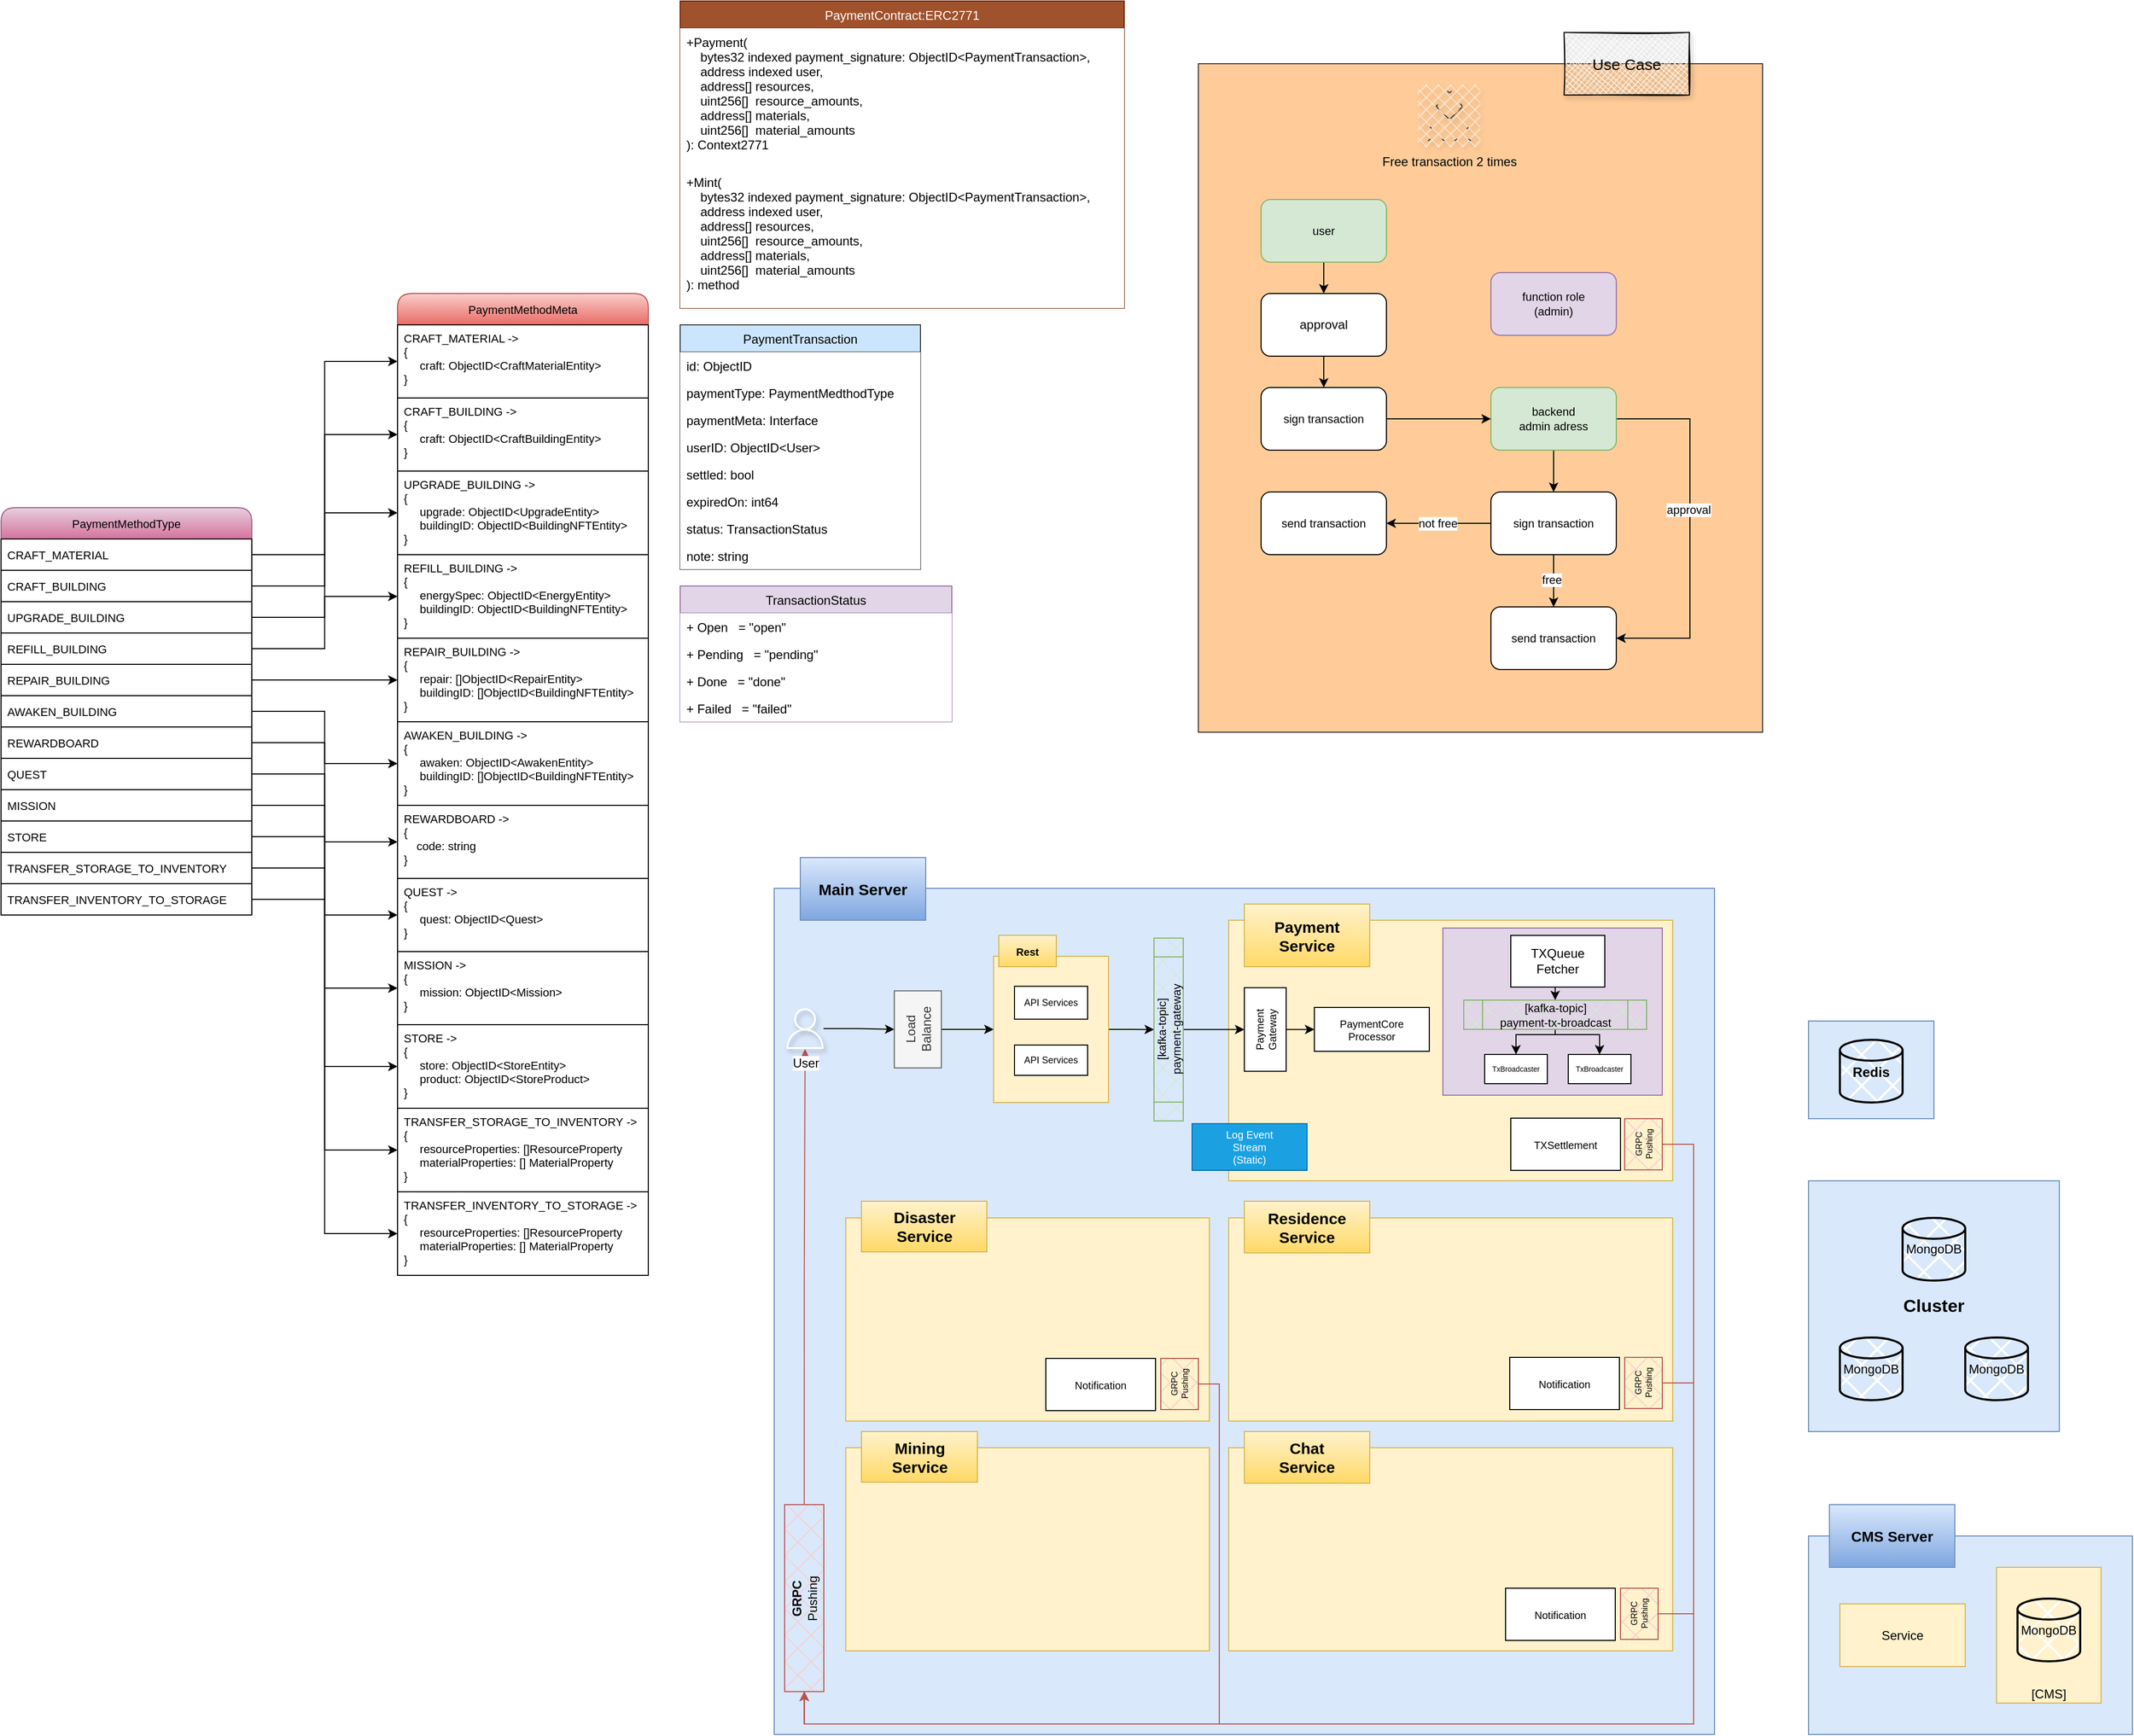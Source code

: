 <mxfile version="20.0.4" type="github">
  <diagram id="ZeNOe9PrIsQSqItN8kcK" name="Page-1">
    <mxGraphModel dx="3894" dy="2283" grid="1" gridSize="10" guides="1" tooltips="1" connect="1" arrows="1" fold="1" page="1" pageScale="1" pageWidth="850" pageHeight="1100" math="0" shadow="0">
      <root>
        <mxCell id="0" />
        <mxCell id="1" parent="0" />
        <mxCell id="3xw77zuxon-itHDHkJrM-62" value="" style="rounded=0;whiteSpace=wrap;html=1;shadow=0;glass=0;sketch=0;fontSize=15;strokeColor=#36393d;fillColor=#ffcc99;" parent="1" vertex="1">
          <mxGeometry x="-424" y="-740" width="540" height="640" as="geometry" />
        </mxCell>
        <mxCell id="Tw8lnkLPAQWM7Mhae2tM-1" value="" style="rounded=0;whiteSpace=wrap;html=1;fillColor=#dae8fc;strokeColor=#6c8ebf;" parent="1" vertex="1">
          <mxGeometry x="-830" y="49.5" width="900" height="810" as="geometry" />
        </mxCell>
        <mxCell id="Tw8lnkLPAQWM7Mhae2tM-3" value="" style="rounded=0;whiteSpace=wrap;html=1;fillColor=#dae8fc;strokeColor=#6c8ebf;" parent="1" vertex="1">
          <mxGeometry x="160" y="176.5" width="120" height="93.5" as="geometry" />
        </mxCell>
        <mxCell id="Tw8lnkLPAQWM7Mhae2tM-4" value="" style="rounded=0;whiteSpace=wrap;html=1;fillColor=#dae8fc;strokeColor=#6c8ebf;" parent="1" vertex="1">
          <mxGeometry x="160" y="669.5" width="310" height="190" as="geometry" />
        </mxCell>
        <mxCell id="Tw8lnkLPAQWM7Mhae2tM-5" value="&lt;br&gt;[CMS]" style="rounded=0;whiteSpace=wrap;html=1;verticalAlign=bottom;fillColor=#fff2cc;strokeColor=#d6b656;" parent="1" vertex="1">
          <mxGeometry x="340" y="699.5" width="100" height="130" as="geometry" />
        </mxCell>
        <mxCell id="Tw8lnkLPAQWM7Mhae2tM-6" value="&lt;b&gt;&lt;font style=&quot;font-size: 17px&quot;&gt;Cluster&lt;/font&gt;&lt;/b&gt;" style="rounded=0;whiteSpace=wrap;html=1;fillColor=#dae8fc;strokeColor=#6c8ebf;" parent="1" vertex="1">
          <mxGeometry x="160" y="329.5" width="240" height="240" as="geometry" />
        </mxCell>
        <mxCell id="Tw8lnkLPAQWM7Mhae2tM-10" value="Main Server" style="rounded=0;whiteSpace=wrap;html=1;fillColor=#dae8fc;gradientColor=#7ea6e0;strokeColor=#6c8ebf;fontStyle=1;fontSize=15;" parent="1" vertex="1">
          <mxGeometry x="-805" y="20" width="120" height="60" as="geometry" />
        </mxCell>
        <mxCell id="Tw8lnkLPAQWM7Mhae2tM-46" style="edgeStyle=orthogonalEdgeStyle;rounded=0;orthogonalLoop=1;jettySize=auto;html=1;entryX=0;entryY=0.5;entryDx=0;entryDy=0;fontSize=11;" parent="1" source="Tw8lnkLPAQWM7Mhae2tM-11" target="Tw8lnkLPAQWM7Mhae2tM-45" edge="1">
          <mxGeometry relative="1" as="geometry" />
        </mxCell>
        <mxCell id="3xw77zuxon-itHDHkJrM-91" style="edgeStyle=orthogonalEdgeStyle;rounded=0;orthogonalLoop=1;jettySize=auto;html=1;exitX=1;exitY=0.5;exitDx=0;exitDy=0;entryX=0.5;entryY=0;entryDx=0;entryDy=0;fontSize=9;" parent="1" source="Tw8lnkLPAQWM7Mhae2tM-12" target="3xw77zuxon-itHDHkJrM-90" edge="1">
          <mxGeometry relative="1" as="geometry" />
        </mxCell>
        <mxCell id="Tw8lnkLPAQWM7Mhae2tM-12" value="" style="rounded=0;whiteSpace=wrap;html=1;fontSize=10;fillColor=#fff2cc;strokeColor=#d6b656;" parent="1" vertex="1">
          <mxGeometry x="-620" y="114.5" width="110" height="140" as="geometry" />
        </mxCell>
        <mxCell id="3xw77zuxon-itHDHkJrM-2" style="edgeStyle=orthogonalEdgeStyle;rounded=0;orthogonalLoop=1;jettySize=auto;html=1;exitX=0.5;exitY=1;exitDx=0;exitDy=0;entryX=0.5;entryY=0;entryDx=0;entryDy=0;" parent="1" source="Tw8lnkLPAQWM7Mhae2tM-15" target="3xw77zuxon-itHDHkJrM-1" edge="1">
          <mxGeometry relative="1" as="geometry" />
        </mxCell>
        <mxCell id="Tw8lnkLPAQWM7Mhae2tM-15" value="user" style="rounded=1;whiteSpace=wrap;html=1;fontSize=11;fillColor=#d5e8d4;strokeColor=#82b366;" parent="1" vertex="1">
          <mxGeometry x="-364" y="-610" width="120" height="60" as="geometry" />
        </mxCell>
        <mxCell id="Tw8lnkLPAQWM7Mhae2tM-37" style="edgeStyle=orthogonalEdgeStyle;rounded=0;orthogonalLoop=1;jettySize=auto;html=1;exitX=0.5;exitY=1;exitDx=0;exitDy=0;fontSize=11;" parent="1" source="Tw8lnkLPAQWM7Mhae2tM-16" target="Tw8lnkLPAQWM7Mhae2tM-34" edge="1">
          <mxGeometry relative="1" as="geometry" />
        </mxCell>
        <mxCell id="3xw77zuxon-itHDHkJrM-7" style="edgeStyle=orthogonalEdgeStyle;rounded=0;orthogonalLoop=1;jettySize=auto;html=1;exitX=1;exitY=0.5;exitDx=0;exitDy=0;entryX=1;entryY=0.5;entryDx=0;entryDy=0;" parent="1" source="Tw8lnkLPAQWM7Mhae2tM-16" target="Tw8lnkLPAQWM7Mhae2tM-38" edge="1">
          <mxGeometry relative="1" as="geometry">
            <Array as="points">
              <mxPoint x="46.5" y="-400" />
              <mxPoint x="46.5" y="-190" />
            </Array>
          </mxGeometry>
        </mxCell>
        <mxCell id="3xw77zuxon-itHDHkJrM-8" value="approval" style="edgeLabel;html=1;align=center;verticalAlign=middle;resizable=0;points=[];" parent="3xw77zuxon-itHDHkJrM-7" vertex="1" connectable="0">
          <mxGeometry x="-0.108" y="-2" relative="1" as="geometry">
            <mxPoint y="1" as="offset" />
          </mxGeometry>
        </mxCell>
        <mxCell id="Tw8lnkLPAQWM7Mhae2tM-16" value="backend&lt;br&gt;admin adress" style="rounded=1;whiteSpace=wrap;html=1;fontSize=11;fillColor=#d5e8d4;strokeColor=#82b366;" parent="1" vertex="1">
          <mxGeometry x="-144" y="-430" width="120" height="60" as="geometry" />
        </mxCell>
        <mxCell id="Tw8lnkLPAQWM7Mhae2tM-18" value="PaymentMethodType" style="swimlane;fontStyle=0;childLayout=stackLayout;horizontal=1;startSize=30;horizontalStack=0;resizeParent=1;resizeParentMax=0;resizeLast=0;collapsible=1;marginBottom=0;fontSize=11;glass=0;strokeColor=#996185;swimlaneLine=0;rounded=1;shadow=0;sketch=0;fillColor=#e6d0de;gradientColor=#d5739d;" parent="1" vertex="1">
          <mxGeometry x="-1570" y="-315" width="240" height="390" as="geometry" />
        </mxCell>
        <mxCell id="Tw8lnkLPAQWM7Mhae2tM-19" value="CRAFT_MATERIAL" style="text;strokeColor=default;fillColor=default;align=left;verticalAlign=middle;spacingLeft=4;spacingRight=4;overflow=hidden;points=[[0,0.5],[1,0.5]];portConstraint=eastwest;rotatable=0;fontSize=11;perimeterSpacing=0;glass=0;rounded=0;shadow=0;gradientColor=none;sketch=0;" parent="Tw8lnkLPAQWM7Mhae2tM-18" vertex="1">
          <mxGeometry y="30" width="240" height="30" as="geometry" />
        </mxCell>
        <mxCell id="Tw8lnkLPAQWM7Mhae2tM-25" value="CRAFT_BUILDING" style="text;strokeColor=default;fillColor=default;align=left;verticalAlign=middle;spacingLeft=4;spacingRight=4;overflow=hidden;points=[[0,0.5],[1,0.5]];portConstraint=eastwest;rotatable=0;fontSize=11;" parent="Tw8lnkLPAQWM7Mhae2tM-18" vertex="1">
          <mxGeometry y="60" width="240" height="30" as="geometry" />
        </mxCell>
        <mxCell id="Tw8lnkLPAQWM7Mhae2tM-20" value="UPGRADE_BUILDING" style="text;strokeColor=default;fillColor=default;align=left;verticalAlign=middle;spacingLeft=4;spacingRight=4;overflow=hidden;points=[[0,0.5],[1,0.5]];portConstraint=eastwest;rotatable=0;fontSize=11;" parent="Tw8lnkLPAQWM7Mhae2tM-18" vertex="1">
          <mxGeometry y="90" width="240" height="30" as="geometry" />
        </mxCell>
        <mxCell id="Tw8lnkLPAQWM7Mhae2tM-22" value="REFILL_BUILDING" style="text;strokeColor=default;fillColor=default;align=left;verticalAlign=middle;spacingLeft=4;spacingRight=4;overflow=hidden;points=[[0,0.5],[1,0.5]];portConstraint=eastwest;rotatable=0;fontSize=11;" parent="Tw8lnkLPAQWM7Mhae2tM-18" vertex="1">
          <mxGeometry y="120" width="240" height="30" as="geometry" />
        </mxCell>
        <mxCell id="Tw8lnkLPAQWM7Mhae2tM-23" value="REPAIR_BUILDING" style="text;strokeColor=default;fillColor=default;align=left;verticalAlign=middle;spacingLeft=4;spacingRight=4;overflow=hidden;points=[[0,0.5],[1,0.5]];portConstraint=eastwest;rotatable=0;fontSize=11;" parent="Tw8lnkLPAQWM7Mhae2tM-18" vertex="1">
          <mxGeometry y="150" width="240" height="30" as="geometry" />
        </mxCell>
        <mxCell id="Tw8lnkLPAQWM7Mhae2tM-31" value="AWAKEN_BUILDING" style="text;strokeColor=default;fillColor=default;align=left;verticalAlign=middle;spacingLeft=4;spacingRight=4;overflow=hidden;points=[[0,0.5],[1,0.5]];portConstraint=eastwest;rotatable=0;fontSize=11;" parent="Tw8lnkLPAQWM7Mhae2tM-18" vertex="1">
          <mxGeometry y="180" width="240" height="30" as="geometry" />
        </mxCell>
        <mxCell id="Tw8lnkLPAQWM7Mhae2tM-30" value="REWARDBOARD" style="text;strokeColor=default;fillColor=default;align=left;verticalAlign=middle;spacingLeft=4;spacingRight=4;overflow=hidden;points=[[0,0.5],[1,0.5]];portConstraint=eastwest;rotatable=0;fontSize=11;" parent="Tw8lnkLPAQWM7Mhae2tM-18" vertex="1">
          <mxGeometry y="210" width="240" height="30" as="geometry" />
        </mxCell>
        <mxCell id="Tw8lnkLPAQWM7Mhae2tM-26" value="QUEST" style="text;strokeColor=default;fillColor=default;align=left;verticalAlign=middle;spacingLeft=4;spacingRight=4;overflow=hidden;points=[[0,0.5],[1,0.5]];portConstraint=eastwest;rotatable=0;fontSize=11;" parent="Tw8lnkLPAQWM7Mhae2tM-18" vertex="1">
          <mxGeometry y="240" width="240" height="30" as="geometry" />
        </mxCell>
        <mxCell id="Tw8lnkLPAQWM7Mhae2tM-27" value="MISSION" style="text;strokeColor=default;fillColor=default;align=left;verticalAlign=middle;spacingLeft=4;spacingRight=4;overflow=hidden;points=[[0,0.5],[1,0.5]];portConstraint=eastwest;rotatable=0;fontSize=11;" parent="Tw8lnkLPAQWM7Mhae2tM-18" vertex="1">
          <mxGeometry y="270" width="240" height="30" as="geometry" />
        </mxCell>
        <mxCell id="Tw8lnkLPAQWM7Mhae2tM-28" value="STORE" style="text;strokeColor=default;fillColor=default;align=left;verticalAlign=middle;spacingLeft=4;spacingRight=4;overflow=hidden;points=[[0,0.5],[1,0.5]];portConstraint=eastwest;rotatable=0;fontSize=11;" parent="Tw8lnkLPAQWM7Mhae2tM-18" vertex="1">
          <mxGeometry y="300" width="240" height="30" as="geometry" />
        </mxCell>
        <mxCell id="Tw8lnkLPAQWM7Mhae2tM-32" value="TRANSFER_STORAGE_TO_INVENTORY" style="text;strokeColor=default;fillColor=default;align=left;verticalAlign=middle;spacingLeft=4;spacingRight=4;overflow=hidden;points=[[0,0.5],[1,0.5]];portConstraint=eastwest;rotatable=0;fontSize=11;" parent="Tw8lnkLPAQWM7Mhae2tM-18" vertex="1">
          <mxGeometry y="330" width="240" height="30" as="geometry" />
        </mxCell>
        <mxCell id="3xw77zuxon-itHDHkJrM-9" value="TRANSFER_INVENTORY_TO_STORAGE" style="text;strokeColor=default;fillColor=default;align=left;verticalAlign=middle;spacingLeft=4;spacingRight=4;overflow=hidden;points=[[0,0.5],[1,0.5]];portConstraint=eastwest;rotatable=0;fontSize=11;" parent="Tw8lnkLPAQWM7Mhae2tM-18" vertex="1">
          <mxGeometry y="360" width="240" height="30" as="geometry" />
        </mxCell>
        <mxCell id="Tw8lnkLPAQWM7Mhae2tM-36" style="edgeStyle=orthogonalEdgeStyle;rounded=0;orthogonalLoop=1;jettySize=auto;html=1;exitX=0;exitY=0.5;exitDx=0;exitDy=0;fontSize=11;" parent="1" source="Tw8lnkLPAQWM7Mhae2tM-34" target="Tw8lnkLPAQWM7Mhae2tM-35" edge="1">
          <mxGeometry relative="1" as="geometry" />
        </mxCell>
        <mxCell id="Tw8lnkLPAQWM7Mhae2tM-42" value="not free" style="edgeLabel;html=1;align=center;verticalAlign=middle;resizable=0;points=[];fontSize=11;" parent="Tw8lnkLPAQWM7Mhae2tM-36" vertex="1" connectable="0">
          <mxGeometry x="0.02" relative="1" as="geometry">
            <mxPoint as="offset" />
          </mxGeometry>
        </mxCell>
        <mxCell id="Tw8lnkLPAQWM7Mhae2tM-39" style="edgeStyle=orthogonalEdgeStyle;rounded=0;orthogonalLoop=1;jettySize=auto;html=1;exitX=0.5;exitY=1;exitDx=0;exitDy=0;entryX=0.5;entryY=0;entryDx=0;entryDy=0;fontSize=11;" parent="1" source="Tw8lnkLPAQWM7Mhae2tM-34" target="Tw8lnkLPAQWM7Mhae2tM-38" edge="1">
          <mxGeometry relative="1" as="geometry" />
        </mxCell>
        <mxCell id="Tw8lnkLPAQWM7Mhae2tM-41" value="free" style="edgeLabel;html=1;align=center;verticalAlign=middle;resizable=0;points=[];fontSize=11;" parent="Tw8lnkLPAQWM7Mhae2tM-39" vertex="1" connectable="0">
          <mxGeometry x="-0.042" y="-2" relative="1" as="geometry">
            <mxPoint as="offset" />
          </mxGeometry>
        </mxCell>
        <mxCell id="Tw8lnkLPAQWM7Mhae2tM-34" value="sign transaction" style="rounded=1;whiteSpace=wrap;html=1;fontSize=11;" parent="1" vertex="1">
          <mxGeometry x="-144" y="-330" width="120" height="60" as="geometry" />
        </mxCell>
        <mxCell id="Tw8lnkLPAQWM7Mhae2tM-35" value="send transaction" style="rounded=1;whiteSpace=wrap;html=1;fontSize=11;" parent="1" vertex="1">
          <mxGeometry x="-364" y="-330" width="120" height="60" as="geometry" />
        </mxCell>
        <mxCell id="Tw8lnkLPAQWM7Mhae2tM-38" value="send transaction" style="rounded=1;whiteSpace=wrap;html=1;fontSize=11;" parent="1" vertex="1">
          <mxGeometry x="-144" y="-220" width="120" height="60" as="geometry" />
        </mxCell>
        <mxCell id="Tw8lnkLPAQWM7Mhae2tM-40" value="function role&lt;br&gt;(admin)" style="rounded=1;whiteSpace=wrap;html=1;fontSize=11;fillColor=#e1d5e7;strokeColor=#9673a6;" parent="1" vertex="1">
          <mxGeometry x="-144" y="-540" width="120" height="60" as="geometry" />
        </mxCell>
        <mxCell id="Tw8lnkLPAQWM7Mhae2tM-44" value="API Services" style="rounded=0;whiteSpace=wrap;html=1;fontSize=9;" parent="1" vertex="1">
          <mxGeometry x="-600" y="199.5" width="70" height="29" as="geometry" />
        </mxCell>
        <mxCell id="3xw77zuxon-itHDHkJrM-88" style="edgeStyle=orthogonalEdgeStyle;rounded=0;orthogonalLoop=1;jettySize=auto;html=1;exitX=1;exitY=0.5;exitDx=0;exitDy=0;entryX=0;entryY=0.5;entryDx=0;entryDy=0;fontSize=9;" parent="1" source="Tw8lnkLPAQWM7Mhae2tM-45" target="Tw8lnkLPAQWM7Mhae2tM-12" edge="1">
          <mxGeometry relative="1" as="geometry" />
        </mxCell>
        <mxCell id="Tw8lnkLPAQWM7Mhae2tM-45" value="Load Balance" style="rounded=0;whiteSpace=wrap;html=1;horizontal=0;fillColor=#f5f5f5;fontColor=#333333;strokeColor=#666666;" parent="1" vertex="1">
          <mxGeometry x="-715" y="147.63" width="45" height="73.75" as="geometry" />
        </mxCell>
        <mxCell id="Tw8lnkLPAQWM7Mhae2tM-70" value="PaymentTransaction" style="swimlane;fontStyle=0;childLayout=stackLayout;horizontal=1;startSize=26;fillColor=#cce5ff;horizontalStack=0;resizeParent=1;resizeParentMax=0;resizeLast=0;collapsible=1;marginBottom=0;strokeColor=#36393d;" parent="1" vertex="1">
          <mxGeometry x="-920" y="-490" width="230" height="234" as="geometry" />
        </mxCell>
        <mxCell id="Tw8lnkLPAQWM7Mhae2tM-71" value="id: ObjectID" style="text;strokeColor=none;spacingLeft=4;spacingRight=4;overflow=hidden;rotatable=0;points=[[0,0.5],[1,0.5]];portConstraint=eastwest;fillColor=#ffffff;" parent="Tw8lnkLPAQWM7Mhae2tM-70" vertex="1">
          <mxGeometry y="26" width="230" height="26" as="geometry" />
        </mxCell>
        <mxCell id="Tw8lnkLPAQWM7Mhae2tM-72" value="paymentType: PaymentMedthodType" style="text;align=left;verticalAlign=top;spacingLeft=4;spacingRight=4;overflow=hidden;rotatable=0;points=[[0,0.5],[1,0.5]];portConstraint=eastwest;fillColor=#ffffff;" parent="Tw8lnkLPAQWM7Mhae2tM-70" vertex="1">
          <mxGeometry y="52" width="230" height="26" as="geometry" />
        </mxCell>
        <mxCell id="3xw77zuxon-itHDHkJrM-52" value="paymentMeta: Interface" style="text;strokeColor=none;spacingLeft=4;spacingRight=4;overflow=hidden;rotatable=0;points=[[0,0.5],[1,0.5]];portConstraint=eastwest;fillColor=#ffffff;" parent="Tw8lnkLPAQWM7Mhae2tM-70" vertex="1">
          <mxGeometry y="78" width="230" height="26" as="geometry" />
        </mxCell>
        <mxCell id="3xw77zuxon-itHDHkJrM-53" value="userID: ObjectID&lt;User&gt;" style="text;strokeColor=none;spacingLeft=4;spacingRight=4;overflow=hidden;rotatable=0;points=[[0,0.5],[1,0.5]];portConstraint=eastwest;fillColor=#ffffff;" parent="Tw8lnkLPAQWM7Mhae2tM-70" vertex="1">
          <mxGeometry y="104" width="230" height="26" as="geometry" />
        </mxCell>
        <mxCell id="3xw77zuxon-itHDHkJrM-54" value="settled: bool" style="text;strokeColor=none;spacingLeft=4;spacingRight=4;overflow=hidden;rotatable=0;points=[[0,0.5],[1,0.5]];portConstraint=eastwest;fillColor=#ffffff;" parent="Tw8lnkLPAQWM7Mhae2tM-70" vertex="1">
          <mxGeometry y="130" width="230" height="26" as="geometry" />
        </mxCell>
        <mxCell id="3xw77zuxon-itHDHkJrM-55" value="expiredOn: int64" style="text;strokeColor=none;spacingLeft=4;spacingRight=4;overflow=hidden;rotatable=0;points=[[0,0.5],[1,0.5]];portConstraint=eastwest;fillColor=#ffffff;" parent="Tw8lnkLPAQWM7Mhae2tM-70" vertex="1">
          <mxGeometry y="156" width="230" height="26" as="geometry" />
        </mxCell>
        <mxCell id="3xw77zuxon-itHDHkJrM-56" value="status: TransactionStatus" style="text;strokeColor=none;spacingLeft=4;spacingRight=4;overflow=hidden;rotatable=0;points=[[0,0.5],[1,0.5]];portConstraint=eastwest;fillColor=#ffffff;" parent="Tw8lnkLPAQWM7Mhae2tM-70" vertex="1">
          <mxGeometry y="182" width="230" height="26" as="geometry" />
        </mxCell>
        <mxCell id="3xw77zuxon-itHDHkJrM-81" value="note: string" style="text;strokeColor=none;spacingLeft=4;spacingRight=4;overflow=hidden;rotatable=0;points=[[0,0.5],[1,0.5]];portConstraint=eastwest;fillColor=#ffffff;" parent="Tw8lnkLPAQWM7Mhae2tM-70" vertex="1">
          <mxGeometry y="208" width="230" height="26" as="geometry" />
        </mxCell>
        <mxCell id="Tw8lnkLPAQWM7Mhae2tM-82" value="" style="rounded=0;whiteSpace=wrap;html=1;fontSize=11;fillColor=#fff2cc;strokeColor=#d6b656;" parent="1" vertex="1">
          <mxGeometry x="-395" y="80" width="425" height="249.5" as="geometry" />
        </mxCell>
        <mxCell id="3xw77zuxon-itHDHkJrM-4" style="edgeStyle=orthogonalEdgeStyle;rounded=0;orthogonalLoop=1;jettySize=auto;html=1;exitX=0.5;exitY=1;exitDx=0;exitDy=0;" parent="1" source="3xw77zuxon-itHDHkJrM-1" target="3xw77zuxon-itHDHkJrM-3" edge="1">
          <mxGeometry relative="1" as="geometry" />
        </mxCell>
        <mxCell id="3xw77zuxon-itHDHkJrM-1" value="approval" style="rounded=1;whiteSpace=wrap;html=1;" parent="1" vertex="1">
          <mxGeometry x="-364" y="-520" width="120" height="60" as="geometry" />
        </mxCell>
        <mxCell id="3xw77zuxon-itHDHkJrM-5" style="edgeStyle=orthogonalEdgeStyle;rounded=0;orthogonalLoop=1;jettySize=auto;html=1;exitX=1;exitY=0.5;exitDx=0;exitDy=0;" parent="1" source="3xw77zuxon-itHDHkJrM-3" target="Tw8lnkLPAQWM7Mhae2tM-16" edge="1">
          <mxGeometry relative="1" as="geometry" />
        </mxCell>
        <mxCell id="3xw77zuxon-itHDHkJrM-3" value="sign transaction" style="rounded=1;whiteSpace=wrap;html=1;fontSize=11;" parent="1" vertex="1">
          <mxGeometry x="-364" y="-430" width="120" height="60" as="geometry" />
        </mxCell>
        <mxCell id="3xw77zuxon-itHDHkJrM-10" value="PaymentMethodMeta" style="swimlane;fontStyle=0;childLayout=stackLayout;horizontal=1;startSize=30;horizontalStack=0;resizeParent=1;resizeParentMax=0;resizeLast=0;collapsible=1;marginBottom=0;fontSize=11;glass=0;strokeColor=#b85450;swimlaneLine=0;rounded=1;shadow=0;sketch=0;fillColor=#f8cecc;gradientColor=#ea6b66;" parent="1" vertex="1">
          <mxGeometry x="-1190.5" y="-520" width="240" height="940" as="geometry" />
        </mxCell>
        <mxCell id="3xw77zuxon-itHDHkJrM-11" value="CRAFT_MATERIAL -&gt; &#xa;{&#xa;     craft: ObjectID&lt;CraftMaterialEntity&gt;&#xa;}" style="text;strokeColor=default;fillColor=default;align=left;verticalAlign=top;spacingLeft=4;spacingRight=4;overflow=hidden;points=[[0,0.5],[1,0.5]];portConstraint=eastwest;rotatable=0;fontSize=11;perimeterSpacing=0;glass=0;rounded=0;shadow=0;gradientColor=none;sketch=0;" parent="3xw77zuxon-itHDHkJrM-10" vertex="1">
          <mxGeometry y="30" width="240" height="70" as="geometry" />
        </mxCell>
        <mxCell id="3xw77zuxon-itHDHkJrM-23" value="CRAFT_BUILDING -&gt; &#xa;{&#xa;     craft: ObjectID&lt;CraftBuildingEntity&gt;&#xa;}" style="text;strokeColor=default;fillColor=default;align=left;verticalAlign=top;spacingLeft=4;spacingRight=4;overflow=hidden;points=[[0,0.5],[1,0.5]];portConstraint=eastwest;rotatable=0;fontSize=11;perimeterSpacing=0;glass=0;rounded=0;shadow=0;gradientColor=none;sketch=0;" parent="3xw77zuxon-itHDHkJrM-10" vertex="1">
          <mxGeometry y="100" width="240" height="70" as="geometry" />
        </mxCell>
        <mxCell id="3xw77zuxon-itHDHkJrM-24" value="UPGRADE_BUILDING -&gt; &#xa;{&#xa;     upgrade: ObjectID&lt;UpgradeEntity&gt;&#xa;     buildingID: ObjectID&lt;BuildingNFTEntity&gt;&#xa;}" style="text;strokeColor=default;fillColor=default;align=left;verticalAlign=top;spacingLeft=4;spacingRight=4;overflow=hidden;points=[[0,0.5],[1,0.5]];portConstraint=eastwest;rotatable=0;fontSize=11;perimeterSpacing=0;glass=0;rounded=0;shadow=0;gradientColor=none;sketch=0;" parent="3xw77zuxon-itHDHkJrM-10" vertex="1">
          <mxGeometry y="170" width="240" height="80" as="geometry" />
        </mxCell>
        <mxCell id="3xw77zuxon-itHDHkJrM-25" value="REFILL_BUILDING -&gt; &#xa;{&#xa;     energySpec: ObjectID&lt;EnergyEntity&gt;&#xa;     buildingID: ObjectID&lt;BuildingNFTEntity&gt;&#xa;}" style="text;strokeColor=default;fillColor=default;align=left;verticalAlign=top;spacingLeft=4;spacingRight=4;overflow=hidden;points=[[0,0.5],[1,0.5]];portConstraint=eastwest;rotatable=0;fontSize=11;perimeterSpacing=0;glass=0;rounded=0;shadow=0;gradientColor=none;sketch=0;" parent="3xw77zuxon-itHDHkJrM-10" vertex="1">
          <mxGeometry y="250" width="240" height="80" as="geometry" />
        </mxCell>
        <mxCell id="3xw77zuxon-itHDHkJrM-32" value="REPAIR_BUILDING -&gt; &#xa;{&#xa;     repair: []ObjectID&lt;RepairEntity&gt;&#xa;     buildingID: []ObjectID&lt;BuildingNFTEntity&gt;&#xa;}" style="text;strokeColor=default;fillColor=default;align=left;verticalAlign=top;spacingLeft=4;spacingRight=4;overflow=hidden;points=[[0,0.5],[1,0.5]];portConstraint=eastwest;rotatable=0;fontSize=11;perimeterSpacing=0;glass=0;rounded=0;shadow=0;gradientColor=none;sketch=0;" parent="3xw77zuxon-itHDHkJrM-10" vertex="1">
          <mxGeometry y="330" width="240" height="80" as="geometry" />
        </mxCell>
        <mxCell id="3xw77zuxon-itHDHkJrM-33" value="AWAKEN_BUILDING -&gt; &#xa;{&#xa;     awaken: ObjectID&lt;AwakenEntity&gt;&#xa;     buildingID: []ObjectID&lt;BuildingNFTEntity&gt;&#xa;}" style="text;strokeColor=default;fillColor=default;align=left;verticalAlign=top;spacingLeft=4;spacingRight=4;overflow=hidden;points=[[0,0.5],[1,0.5]];portConstraint=eastwest;rotatable=0;fontSize=11;perimeterSpacing=0;glass=0;rounded=0;shadow=0;gradientColor=none;sketch=0;" parent="3xw77zuxon-itHDHkJrM-10" vertex="1">
          <mxGeometry y="410" width="240" height="80" as="geometry" />
        </mxCell>
        <mxCell id="3xw77zuxon-itHDHkJrM-34" value="REWARDBOARD -&gt; &#xa;{&#xa;    code: string&#xa;}" style="text;strokeColor=default;fillColor=default;align=left;verticalAlign=top;spacingLeft=4;spacingRight=4;overflow=hidden;points=[[0,0.5],[1,0.5]];portConstraint=eastwest;rotatable=0;fontSize=11;perimeterSpacing=0;glass=0;rounded=0;shadow=0;gradientColor=none;sketch=0;" parent="3xw77zuxon-itHDHkJrM-10" vertex="1">
          <mxGeometry y="490" width="240" height="70" as="geometry" />
        </mxCell>
        <mxCell id="3xw77zuxon-itHDHkJrM-35" value="QUEST -&gt; &#xa;{&#xa;     quest: ObjectID&lt;Quest&gt;&#xa;}" style="text;strokeColor=default;fillColor=default;align=left;verticalAlign=top;spacingLeft=4;spacingRight=4;overflow=hidden;points=[[0,0.5],[1,0.5]];portConstraint=eastwest;rotatable=0;fontSize=11;perimeterSpacing=0;glass=0;rounded=0;shadow=0;gradientColor=none;sketch=0;" parent="3xw77zuxon-itHDHkJrM-10" vertex="1">
          <mxGeometry y="560" width="240" height="70" as="geometry" />
        </mxCell>
        <mxCell id="3xw77zuxon-itHDHkJrM-36" value="MISSION -&gt; &#xa;{&#xa;     mission: ObjectID&lt;Mission&gt;&#xa;}" style="text;strokeColor=default;fillColor=default;align=left;verticalAlign=top;spacingLeft=4;spacingRight=4;overflow=hidden;points=[[0,0.5],[1,0.5]];portConstraint=eastwest;rotatable=0;fontSize=11;perimeterSpacing=0;glass=0;rounded=0;shadow=0;gradientColor=none;sketch=0;" parent="3xw77zuxon-itHDHkJrM-10" vertex="1">
          <mxGeometry y="630" width="240" height="70" as="geometry" />
        </mxCell>
        <mxCell id="3xw77zuxon-itHDHkJrM-37" value="STORE -&gt; &#xa;{&#xa;     store: ObjectID&lt;StoreEntity&gt;&#xa;     product: ObjectID&lt;StoreProduct&gt;&#xa;}" style="text;strokeColor=default;fillColor=default;align=left;verticalAlign=top;spacingLeft=4;spacingRight=4;overflow=hidden;points=[[0,0.5],[1,0.5]];portConstraint=eastwest;rotatable=0;fontSize=11;perimeterSpacing=0;glass=0;rounded=0;shadow=0;gradientColor=none;sketch=0;" parent="3xw77zuxon-itHDHkJrM-10" vertex="1">
          <mxGeometry y="700" width="240" height="80" as="geometry" />
        </mxCell>
        <mxCell id="3xw77zuxon-itHDHkJrM-38" value="TRANSFER_STORAGE_TO_INVENTORY -&gt; &#xa;{&#xa;     resourceProperties: []ResourceProperty&#xa;     materialProperties: [] MaterialProperty&#xa;}" style="text;strokeColor=default;fillColor=default;align=left;verticalAlign=top;spacingLeft=4;spacingRight=4;overflow=hidden;points=[[0,0.5],[1,0.5]];portConstraint=eastwest;rotatable=0;fontSize=11;perimeterSpacing=0;glass=0;rounded=0;shadow=0;gradientColor=none;sketch=0;" parent="3xw77zuxon-itHDHkJrM-10" vertex="1">
          <mxGeometry y="780" width="240" height="80" as="geometry" />
        </mxCell>
        <mxCell id="3xw77zuxon-itHDHkJrM-39" value="TRANSFER_INVENTORY_TO_STORAGE -&gt; &#xa;{&#xa;     resourceProperties: []ResourceProperty&#xa;     materialProperties: [] MaterialProperty&#xa;}" style="text;strokeColor=default;fillColor=default;align=left;verticalAlign=top;spacingLeft=4;spacingRight=4;overflow=hidden;points=[[0,0.5],[1,0.5]];portConstraint=eastwest;rotatable=0;fontSize=11;perimeterSpacing=0;glass=0;rounded=0;shadow=0;gradientColor=none;sketch=0;" parent="3xw77zuxon-itHDHkJrM-10" vertex="1">
          <mxGeometry y="860" width="240" height="80" as="geometry" />
        </mxCell>
        <mxCell id="3xw77zuxon-itHDHkJrM-40" style="edgeStyle=orthogonalEdgeStyle;rounded=0;orthogonalLoop=1;jettySize=auto;html=1;exitX=1;exitY=0.5;exitDx=0;exitDy=0;" parent="1" source="Tw8lnkLPAQWM7Mhae2tM-19" target="3xw77zuxon-itHDHkJrM-11" edge="1">
          <mxGeometry relative="1" as="geometry" />
        </mxCell>
        <mxCell id="3xw77zuxon-itHDHkJrM-41" style="edgeStyle=orthogonalEdgeStyle;rounded=0;orthogonalLoop=1;jettySize=auto;html=1;exitX=1;exitY=0.5;exitDx=0;exitDy=0;" parent="1" source="Tw8lnkLPAQWM7Mhae2tM-25" target="3xw77zuxon-itHDHkJrM-23" edge="1">
          <mxGeometry relative="1" as="geometry" />
        </mxCell>
        <mxCell id="3xw77zuxon-itHDHkJrM-42" style="edgeStyle=orthogonalEdgeStyle;rounded=0;orthogonalLoop=1;jettySize=auto;html=1;exitX=1;exitY=0.5;exitDx=0;exitDy=0;" parent="1" source="Tw8lnkLPAQWM7Mhae2tM-20" target="3xw77zuxon-itHDHkJrM-24" edge="1">
          <mxGeometry relative="1" as="geometry" />
        </mxCell>
        <mxCell id="3xw77zuxon-itHDHkJrM-43" style="edgeStyle=orthogonalEdgeStyle;rounded=0;orthogonalLoop=1;jettySize=auto;html=1;exitX=1;exitY=0.5;exitDx=0;exitDy=0;" parent="1" source="Tw8lnkLPAQWM7Mhae2tM-22" target="3xw77zuxon-itHDHkJrM-25" edge="1">
          <mxGeometry relative="1" as="geometry" />
        </mxCell>
        <mxCell id="3xw77zuxon-itHDHkJrM-44" style="edgeStyle=orthogonalEdgeStyle;rounded=0;orthogonalLoop=1;jettySize=auto;html=1;exitX=1;exitY=0.5;exitDx=0;exitDy=0;" parent="1" source="Tw8lnkLPAQWM7Mhae2tM-23" target="3xw77zuxon-itHDHkJrM-32" edge="1">
          <mxGeometry relative="1" as="geometry" />
        </mxCell>
        <mxCell id="3xw77zuxon-itHDHkJrM-45" style="edgeStyle=orthogonalEdgeStyle;rounded=0;orthogonalLoop=1;jettySize=auto;html=1;exitX=1;exitY=0.5;exitDx=0;exitDy=0;" parent="1" source="Tw8lnkLPAQWM7Mhae2tM-31" target="3xw77zuxon-itHDHkJrM-33" edge="1">
          <mxGeometry relative="1" as="geometry" />
        </mxCell>
        <mxCell id="3xw77zuxon-itHDHkJrM-46" style="edgeStyle=orthogonalEdgeStyle;rounded=0;orthogonalLoop=1;jettySize=auto;html=1;exitX=1;exitY=0.5;exitDx=0;exitDy=0;" parent="1" source="Tw8lnkLPAQWM7Mhae2tM-30" target="3xw77zuxon-itHDHkJrM-34" edge="1">
          <mxGeometry relative="1" as="geometry" />
        </mxCell>
        <mxCell id="3xw77zuxon-itHDHkJrM-47" style="edgeStyle=orthogonalEdgeStyle;rounded=0;orthogonalLoop=1;jettySize=auto;html=1;exitX=1;exitY=0.5;exitDx=0;exitDy=0;" parent="1" source="Tw8lnkLPAQWM7Mhae2tM-26" target="3xw77zuxon-itHDHkJrM-35" edge="1">
          <mxGeometry relative="1" as="geometry" />
        </mxCell>
        <mxCell id="3xw77zuxon-itHDHkJrM-48" style="edgeStyle=orthogonalEdgeStyle;rounded=0;orthogonalLoop=1;jettySize=auto;html=1;exitX=1;exitY=0.5;exitDx=0;exitDy=0;" parent="1" source="Tw8lnkLPAQWM7Mhae2tM-27" target="3xw77zuxon-itHDHkJrM-36" edge="1">
          <mxGeometry relative="1" as="geometry" />
        </mxCell>
        <mxCell id="3xw77zuxon-itHDHkJrM-49" style="edgeStyle=orthogonalEdgeStyle;rounded=0;orthogonalLoop=1;jettySize=auto;html=1;exitX=1;exitY=0.5;exitDx=0;exitDy=0;" parent="1" source="Tw8lnkLPAQWM7Mhae2tM-28" target="3xw77zuxon-itHDHkJrM-37" edge="1">
          <mxGeometry relative="1" as="geometry" />
        </mxCell>
        <mxCell id="3xw77zuxon-itHDHkJrM-50" style="edgeStyle=orthogonalEdgeStyle;rounded=0;orthogonalLoop=1;jettySize=auto;html=1;exitX=1;exitY=0.5;exitDx=0;exitDy=0;" parent="1" source="Tw8lnkLPAQWM7Mhae2tM-32" target="3xw77zuxon-itHDHkJrM-38" edge="1">
          <mxGeometry relative="1" as="geometry" />
        </mxCell>
        <mxCell id="3xw77zuxon-itHDHkJrM-51" style="edgeStyle=orthogonalEdgeStyle;rounded=0;orthogonalLoop=1;jettySize=auto;html=1;exitX=1;exitY=0.5;exitDx=0;exitDy=0;" parent="1" source="3xw77zuxon-itHDHkJrM-9" target="3xw77zuxon-itHDHkJrM-39" edge="1">
          <mxGeometry relative="1" as="geometry" />
        </mxCell>
        <mxCell id="3xw77zuxon-itHDHkJrM-57" value="TransactionStatus" style="swimlane;fontStyle=0;childLayout=stackLayout;horizontal=1;startSize=26;fillColor=#e1d5e7;horizontalStack=0;resizeParent=1;resizeParentMax=0;resizeLast=0;collapsible=1;marginBottom=0;strokeColor=#9673a6;" parent="1" vertex="1">
          <mxGeometry x="-920" y="-240" width="260" height="130" as="geometry" />
        </mxCell>
        <mxCell id="3xw77zuxon-itHDHkJrM-58" value="+ Open   = &quot;open&quot;" style="text;align=left;verticalAlign=top;spacingLeft=4;spacingRight=4;overflow=hidden;rotatable=0;points=[[0,0.5],[1,0.5]];portConstraint=eastwest;fillColor=#ffffff;" parent="3xw77zuxon-itHDHkJrM-57" vertex="1">
          <mxGeometry y="26" width="260" height="26" as="geometry" />
        </mxCell>
        <mxCell id="3xw77zuxon-itHDHkJrM-59" value="+ Pending   = &quot;pending&quot;" style="text;align=left;verticalAlign=top;spacingLeft=4;spacingRight=4;overflow=hidden;rotatable=0;points=[[0,0.5],[1,0.5]];portConstraint=eastwest;fillColor=#ffffff;" parent="3xw77zuxon-itHDHkJrM-57" vertex="1">
          <mxGeometry y="52" width="260" height="26" as="geometry" />
        </mxCell>
        <mxCell id="3xw77zuxon-itHDHkJrM-60" value="+ Done   = &quot;done&quot;" style="text;align=left;verticalAlign=top;spacingLeft=4;spacingRight=4;overflow=hidden;rotatable=0;points=[[0,0.5],[1,0.5]];portConstraint=eastwest;fillColor=#ffffff;" parent="3xw77zuxon-itHDHkJrM-57" vertex="1">
          <mxGeometry y="78" width="260" height="26" as="geometry" />
        </mxCell>
        <mxCell id="3xw77zuxon-itHDHkJrM-61" value="+ Failed   = &quot;failed&quot;" style="text;align=left;verticalAlign=top;spacingLeft=4;spacingRight=4;overflow=hidden;rotatable=0;points=[[0,0.5],[1,0.5]];portConstraint=eastwest;fillColor=#ffffff;" parent="3xw77zuxon-itHDHkJrM-57" vertex="1">
          <mxGeometry y="104" width="260" height="26" as="geometry" />
        </mxCell>
        <mxCell id="3xw77zuxon-itHDHkJrM-63" value="&lt;span style=&quot;color: rgb(0 , 0 , 0)&quot;&gt;Free transaction 2 times&lt;/span&gt;" style="sketch=0;outlineConnect=0;fontColor=#232F3E;gradientColor=none;strokeColor=#232F3E;fillColor=#ffffff;dashed=0;verticalLabelPosition=bottom;verticalAlign=top;align=center;html=1;fontSize=12;fontStyle=0;aspect=fixed;shape=mxgraph.aws4.resourceIcon;resIcon=mxgraph.aws4.user;rounded=0;shadow=1;glass=0;fillStyle=cross-hatch;" parent="1" vertex="1">
          <mxGeometry x="-214" y="-720" width="60" height="60" as="geometry" />
        </mxCell>
        <mxCell id="3xw77zuxon-itHDHkJrM-64" value="PaymentContract:ERC2771" style="swimlane;fontStyle=0;childLayout=stackLayout;horizontal=1;startSize=26;fillColor=#a0522d;horizontalStack=0;resizeParent=1;resizeParentMax=0;resizeLast=0;collapsible=1;marginBottom=0;strokeColor=#6D1F00;fontColor=#ffffff;" parent="1" vertex="1">
          <mxGeometry x="-920" y="-800" width="425" height="294" as="geometry" />
        </mxCell>
        <mxCell id="3xw77zuxon-itHDHkJrM-66" value="+Payment(&#xa;    bytes32 indexed payment_signature: ObjectID&lt;PaymentTransaction&gt;,&#xa;    address indexed user,&#xa;    address[] resources,&#xa;    uint256[]  resource_amounts,&#xa;    address[] materials,&#xa;    uint256[]  material_amounts&#xa;): Context2771" style="text;align=left;verticalAlign=top;spacingLeft=4;spacingRight=4;overflow=hidden;rotatable=0;points=[[0,0.5],[1,0.5]];portConstraint=eastwest;fillColor=#ffffff;" parent="3xw77zuxon-itHDHkJrM-64" vertex="1">
          <mxGeometry y="26" width="425" height="134" as="geometry" />
        </mxCell>
        <mxCell id="YI_k24LvPZSHAzhyWT9z-5" value="+Mint(&#xa;    bytes32 indexed payment_signature: ObjectID&lt;PaymentTransaction&gt;,&#xa;    address indexed user,&#xa;    address[] resources,&#xa;    uint256[]  resource_amounts,&#xa;    address[] materials,&#xa;    uint256[]  material_amounts&#xa;): method" style="text;align=left;verticalAlign=top;spacingLeft=4;spacingRight=4;overflow=hidden;rotatable=0;points=[[0,0.5],[1,0.5]];portConstraint=eastwest;fillColor=#ffffff;" parent="3xw77zuxon-itHDHkJrM-64" vertex="1">
          <mxGeometry y="160" width="425" height="134" as="geometry" />
        </mxCell>
        <mxCell id="3xw77zuxon-itHDHkJrM-72" value="Payment Service" style="rounded=0;whiteSpace=wrap;html=1;fillColor=#fff2cc;gradientColor=#ffd966;strokeColor=#d6b656;fontStyle=1;fontSize=15;" parent="1" vertex="1">
          <mxGeometry x="-380" y="64.5" width="120" height="60" as="geometry" />
        </mxCell>
        <mxCell id="3xw77zuxon-itHDHkJrM-73" value="Use Case" style="rounded=0;whiteSpace=wrap;html=1;shadow=1;glass=0;sketch=1;fillStyle=cross-hatch;fontSize=15;strokeColor=default;fillColor=default;gradientColor=none;gradientDirection=north;" parent="1" vertex="1">
          <mxGeometry x="-74" y="-770" width="120" height="60" as="geometry" />
        </mxCell>
        <mxCell id="3xw77zuxon-itHDHkJrM-80" value="" style="rounded=0;whiteSpace=wrap;html=1;fontSize=11;fillColor=#e1d5e7;strokeColor=#9673a6;" parent="1" vertex="1">
          <mxGeometry x="-190" y="87.5" width="210" height="160" as="geometry" />
        </mxCell>
        <mxCell id="3xw77zuxon-itHDHkJrM-77" style="edgeStyle=orthogonalEdgeStyle;rounded=0;orthogonalLoop=1;jettySize=auto;html=1;exitX=0.5;exitY=1;exitDx=0;exitDy=0;entryX=0.5;entryY=0;entryDx=0;entryDy=0;fontSize=11;" parent="1" source="Tw8lnkLPAQWM7Mhae2tM-49" target="3xw77zuxon-itHDHkJrM-74" edge="1">
          <mxGeometry relative="1" as="geometry" />
        </mxCell>
        <mxCell id="Tw8lnkLPAQWM7Mhae2tM-49" value="TXQueue&lt;br&gt;Fetcher" style="rounded=0;whiteSpace=wrap;html=1;" parent="1" vertex="1">
          <mxGeometry x="-125" y="94.5" width="90" height="49.5" as="geometry" />
        </mxCell>
        <mxCell id="3xw77zuxon-itHDHkJrM-78" style="edgeStyle=orthogonalEdgeStyle;rounded=0;orthogonalLoop=1;jettySize=auto;html=1;exitX=0.5;exitY=1;exitDx=0;exitDy=0;entryX=0.5;entryY=0;entryDx=0;entryDy=0;fontSize=11;" parent="1" source="3xw77zuxon-itHDHkJrM-74" target="3xw77zuxon-itHDHkJrM-75" edge="1">
          <mxGeometry relative="1" as="geometry">
            <Array as="points">
              <mxPoint x="-82" y="189.5" />
              <mxPoint x="-120" y="189.5" />
            </Array>
          </mxGeometry>
        </mxCell>
        <mxCell id="3xw77zuxon-itHDHkJrM-79" style="edgeStyle=orthogonalEdgeStyle;rounded=0;orthogonalLoop=1;jettySize=auto;html=1;exitX=0.5;exitY=1;exitDx=0;exitDy=0;entryX=0.5;entryY=0;entryDx=0;entryDy=0;fontSize=11;" parent="1" source="3xw77zuxon-itHDHkJrM-74" target="3xw77zuxon-itHDHkJrM-76" edge="1">
          <mxGeometry relative="1" as="geometry">
            <Array as="points">
              <mxPoint x="-82" y="189.5" />
              <mxPoint x="-40" y="189.5" />
            </Array>
          </mxGeometry>
        </mxCell>
        <mxCell id="3xw77zuxon-itHDHkJrM-74" value="&lt;font style=&quot;font-size: 11px&quot;&gt;[kafka-topic] &lt;br&gt;payment-tx-broadcast&lt;/font&gt;" style="shape=process;whiteSpace=wrap;html=1;backgroundOutline=1;rounded=0;shadow=0;glass=0;sketch=0;fillStyle=cross-hatch;fontSize=11;strokeColor=#82b366;fillColor=#d5e8d4;gradientDirection=north;" parent="1" vertex="1">
          <mxGeometry x="-170" y="156.5" width="175" height="28" as="geometry" />
        </mxCell>
        <mxCell id="3xw77zuxon-itHDHkJrM-75" value="TxBroadcaster" style="rounded=0;whiteSpace=wrap;html=1;fontSize=7;" parent="1" vertex="1">
          <mxGeometry x="-150" y="208.5" width="60" height="28" as="geometry" />
        </mxCell>
        <mxCell id="3xw77zuxon-itHDHkJrM-76" value="TxBroadcaster" style="rounded=0;whiteSpace=wrap;html=1;fontSize=7;" parent="1" vertex="1">
          <mxGeometry x="-70" y="208.5" width="60" height="28" as="geometry" />
        </mxCell>
        <mxCell id="3xw77zuxon-itHDHkJrM-132" style="edgeStyle=orthogonalEdgeStyle;rounded=0;orthogonalLoop=1;jettySize=auto;html=1;exitX=1;exitY=0.5;exitDx=0;exitDy=0;entryX=0.5;entryY=1;entryDx=0;entryDy=0;fontSize=12;fillColor=#f8cecc;strokeColor=#b85450;" parent="1" source="3xw77zuxon-itHDHkJrM-82" target="3xw77zuxon-itHDHkJrM-131" edge="1">
          <mxGeometry relative="1" as="geometry">
            <Array as="points">
              <mxPoint x="50" y="294.5" />
              <mxPoint x="50" y="849.5" />
              <mxPoint x="-801" y="849.5" />
              <mxPoint x="-801" y="818.5" />
            </Array>
          </mxGeometry>
        </mxCell>
        <mxCell id="3xw77zuxon-itHDHkJrM-82" value="GRPC&lt;br style=&quot;font-size: 8px;&quot;&gt;Pushing" style="rounded=0;whiteSpace=wrap;html=1;shadow=0;glass=0;sketch=0;fillStyle=cross-hatch;fontSize=8;strokeColor=#b85450;fillColor=#f8cecc;gradientDirection=north;horizontal=0;" parent="1" vertex="1">
          <mxGeometry x="-16" y="270" width="36" height="49" as="geometry" />
        </mxCell>
        <mxCell id="Tw8lnkLPAQWM7Mhae2tM-43" value="Log Event&lt;br style=&quot;font-size: 10px&quot;&gt;Stream&lt;br&gt;(Static)" style="rounded=0;whiteSpace=wrap;html=1;fontSize=10;fillColor=#1ba1e2;strokeColor=#006EAF;fontColor=#ffffff;" parent="1" vertex="1">
          <mxGeometry x="-430" y="274.75" width="110" height="44.75" as="geometry" />
        </mxCell>
        <mxCell id="3xw77zuxon-itHDHkJrM-84" value="PaymentCore&lt;br style=&quot;font-size: 10px&quot;&gt;Processor" style="rounded=0;whiteSpace=wrap;html=1;fontSize=10;" parent="1" vertex="1">
          <mxGeometry x="-313" y="163.5" width="110" height="42" as="geometry" />
        </mxCell>
        <mxCell id="Tw8lnkLPAQWM7Mhae2tM-50" value="TXSettlement" style="rounded=0;whiteSpace=wrap;html=1;fontSize=10;" parent="1" vertex="1">
          <mxGeometry x="-125" y="269.5" width="105" height="50" as="geometry" />
        </mxCell>
        <mxCell id="3xw77zuxon-itHDHkJrM-93" style="edgeStyle=orthogonalEdgeStyle;rounded=0;orthogonalLoop=1;jettySize=auto;html=1;exitX=1;exitY=0.5;exitDx=0;exitDy=0;fontSize=9;" parent="1" source="3xw77zuxon-itHDHkJrM-85" target="3xw77zuxon-itHDHkJrM-84" edge="1">
          <mxGeometry relative="1" as="geometry" />
        </mxCell>
        <mxCell id="3xw77zuxon-itHDHkJrM-85" value="Payment Gateway" style="rounded=0;whiteSpace=wrap;html=1;fontSize=10;horizontal=0;" parent="1" vertex="1">
          <mxGeometry x="-380" y="144.63" width="40" height="80" as="geometry" />
        </mxCell>
        <mxCell id="3xw77zuxon-itHDHkJrM-86" value="API Services" style="rounded=0;whiteSpace=wrap;html=1;fontSize=9;" parent="1" vertex="1">
          <mxGeometry x="-600" y="143.25" width="70" height="31.5" as="geometry" />
        </mxCell>
        <mxCell id="3xw77zuxon-itHDHkJrM-87" value="&lt;font style=&quot;font-size: 10px&quot;&gt;Rest&lt;/font&gt;" style="rounded=0;whiteSpace=wrap;html=1;fillColor=#fff2cc;gradientColor=#ffd966;strokeColor=#d6b656;fontStyle=1;fontSize=6;" parent="1" vertex="1">
          <mxGeometry x="-615" y="94.5" width="55" height="30" as="geometry" />
        </mxCell>
        <mxCell id="3xw77zuxon-itHDHkJrM-92" style="edgeStyle=orthogonalEdgeStyle;rounded=0;orthogonalLoop=1;jettySize=auto;html=1;exitX=0.5;exitY=1;exitDx=0;exitDy=0;fontSize=9;" parent="1" source="3xw77zuxon-itHDHkJrM-90" target="3xw77zuxon-itHDHkJrM-85" edge="1">
          <mxGeometry relative="1" as="geometry" />
        </mxCell>
        <mxCell id="3xw77zuxon-itHDHkJrM-90" value="&lt;font style=&quot;font-size: 11px&quot;&gt;[kafka-topic] &lt;br&gt;payment-gateway&lt;/font&gt;" style="shape=process;whiteSpace=wrap;html=1;backgroundOutline=1;rounded=0;shadow=0;glass=0;sketch=0;fillStyle=cross-hatch;fontSize=11;strokeColor=#82b366;fillColor=#d5e8d4;gradientDirection=north;rotation=-90;" parent="1" vertex="1">
          <mxGeometry x="-540" y="170.63" width="175" height="28" as="geometry" />
        </mxCell>
        <mxCell id="3xw77zuxon-itHDHkJrM-95" value="" style="rounded=0;whiteSpace=wrap;html=1;fontSize=11;fillColor=#fff2cc;strokeColor=#d6b656;" parent="1" vertex="1">
          <mxGeometry x="-395" y="365" width="425" height="194.5" as="geometry" />
        </mxCell>
        <mxCell id="3xw77zuxon-itHDHkJrM-96" value="Residence&lt;br&gt;Service" style="rounded=0;whiteSpace=wrap;html=1;fillColor=#fff2cc;gradientColor=#ffd966;strokeColor=#d6b656;fontStyle=1;fontSize=15;" parent="1" vertex="1">
          <mxGeometry x="-380" y="349" width="120" height="49.5" as="geometry" />
        </mxCell>
        <mxCell id="3xw77zuxon-itHDHkJrM-112" value="" style="rounded=0;whiteSpace=wrap;html=1;fontSize=11;fillColor=#fff2cc;strokeColor=#d6b656;" parent="1" vertex="1">
          <mxGeometry x="-761.5" y="365" width="348" height="194.5" as="geometry" />
        </mxCell>
        <mxCell id="3xw77zuxon-itHDHkJrM-113" value="Disaster&lt;br&gt;Service" style="rounded=0;whiteSpace=wrap;html=1;fillColor=#fff2cc;gradientColor=#ffd966;strokeColor=#d6b656;fontStyle=1;fontSize=15;" parent="1" vertex="1">
          <mxGeometry x="-746.5" y="349" width="120" height="48.5" as="geometry" />
        </mxCell>
        <mxCell id="3xw77zuxon-itHDHkJrM-129" value="" style="rounded=0;whiteSpace=wrap;html=1;fontSize=11;fillColor=#fff2cc;strokeColor=#d6b656;" parent="1" vertex="1">
          <mxGeometry x="-395" y="585" width="425" height="194.5" as="geometry" />
        </mxCell>
        <mxCell id="3xw77zuxon-itHDHkJrM-130" value="Chat&lt;br&gt;Service" style="rounded=0;whiteSpace=wrap;html=1;fillColor=#fff2cc;gradientColor=#ffd966;strokeColor=#d6b656;fontStyle=1;fontSize=15;" parent="1" vertex="1">
          <mxGeometry x="-380" y="569.5" width="120" height="49.5" as="geometry" />
        </mxCell>
        <mxCell id="3xw77zuxon-itHDHkJrM-133" style="edgeStyle=orthogonalEdgeStyle;rounded=0;orthogonalLoop=1;jettySize=auto;html=1;exitX=0.5;exitY=0;exitDx=0;exitDy=0;fontSize=12;fillColor=#f8cecc;strokeColor=#b85450;" parent="1" source="3xw77zuxon-itHDHkJrM-131" target="Tw8lnkLPAQWM7Mhae2tM-11" edge="1">
          <mxGeometry relative="1" as="geometry" />
        </mxCell>
        <mxCell id="3xw77zuxon-itHDHkJrM-131" value="&lt;b&gt;GRPC&lt;/b&gt;&lt;br style=&quot;font-size: 12px&quot;&gt;Pushing" style="rounded=0;whiteSpace=wrap;html=1;shadow=0;glass=0;sketch=0;fillStyle=cross-hatch;fontSize=12;strokeColor=#b85450;fillColor=#f8cecc;gradientDirection=north;horizontal=0;" parent="1" vertex="1">
          <mxGeometry x="-820" y="639.5" width="37.5" height="179" as="geometry" />
        </mxCell>
        <mxCell id="3xw77zuxon-itHDHkJrM-134" value="Notification" style="rounded=0;whiteSpace=wrap;html=1;fontSize=10;" parent="1" vertex="1">
          <mxGeometry x="-570" y="499.5" width="105" height="50" as="geometry" />
        </mxCell>
        <mxCell id="3xw77zuxon-itHDHkJrM-142" style="edgeStyle=orthogonalEdgeStyle;rounded=0;orthogonalLoop=1;jettySize=auto;html=1;exitX=1;exitY=0.5;exitDx=0;exitDy=0;entryX=0.5;entryY=1;entryDx=0;entryDy=0;fontSize=12;fillColor=#f8cecc;strokeColor=#b85450;" parent="1" source="3xw77zuxon-itHDHkJrM-135" target="3xw77zuxon-itHDHkJrM-131" edge="1">
          <mxGeometry relative="1" as="geometry">
            <Array as="points">
              <mxPoint x="-404" y="523.5" />
              <mxPoint x="-404" y="849.5" />
              <mxPoint x="-801" y="849.5" />
            </Array>
          </mxGeometry>
        </mxCell>
        <mxCell id="3xw77zuxon-itHDHkJrM-135" value="GRPC&lt;br style=&quot;font-size: 8px;&quot;&gt;Pushing" style="rounded=0;whiteSpace=wrap;html=1;shadow=0;glass=0;sketch=0;fillStyle=cross-hatch;fontSize=8;strokeColor=#b85450;fillColor=#f8cecc;gradientDirection=north;horizontal=0;" parent="1" vertex="1">
          <mxGeometry x="-460" y="499.5" width="36" height="49" as="geometry" />
        </mxCell>
        <mxCell id="3xw77zuxon-itHDHkJrM-136" value="Notification" style="rounded=0;whiteSpace=wrap;html=1;fontSize=10;" parent="1" vertex="1">
          <mxGeometry x="-126" y="498.5" width="105" height="50" as="geometry" />
        </mxCell>
        <mxCell id="3xw77zuxon-itHDHkJrM-140" style="edgeStyle=orthogonalEdgeStyle;rounded=0;orthogonalLoop=1;jettySize=auto;html=1;exitX=1;exitY=0.5;exitDx=0;exitDy=0;entryX=0.5;entryY=1;entryDx=0;entryDy=0;fontSize=12;fillColor=#f8cecc;strokeColor=#b85450;" parent="1" source="3xw77zuxon-itHDHkJrM-137" target="3xw77zuxon-itHDHkJrM-131" edge="1">
          <mxGeometry relative="1" as="geometry">
            <Array as="points">
              <mxPoint x="50" y="523.5" />
              <mxPoint x="50" y="849.5" />
              <mxPoint x="-801" y="849.5" />
            </Array>
          </mxGeometry>
        </mxCell>
        <mxCell id="3xw77zuxon-itHDHkJrM-137" value="GRPC&lt;br style=&quot;font-size: 8px;&quot;&gt;Pushing" style="rounded=0;whiteSpace=wrap;html=1;shadow=0;glass=0;sketch=0;fillStyle=cross-hatch;fontSize=8;strokeColor=#b85450;fillColor=#f8cecc;gradientDirection=north;horizontal=0;" parent="1" vertex="1">
          <mxGeometry x="-16" y="498.5" width="36" height="49" as="geometry" />
        </mxCell>
        <mxCell id="3xw77zuxon-itHDHkJrM-138" value="Notification" style="rounded=0;whiteSpace=wrap;html=1;fontSize=10;" parent="1" vertex="1">
          <mxGeometry x="-130" y="719.5" width="105" height="50" as="geometry" />
        </mxCell>
        <mxCell id="3xw77zuxon-itHDHkJrM-141" style="edgeStyle=orthogonalEdgeStyle;rounded=0;orthogonalLoop=1;jettySize=auto;html=1;exitX=1;exitY=0.5;exitDx=0;exitDy=0;entryX=0.5;entryY=1;entryDx=0;entryDy=0;fontSize=12;fillColor=#f8cecc;strokeColor=#b85450;" parent="1" source="3xw77zuxon-itHDHkJrM-139" target="3xw77zuxon-itHDHkJrM-131" edge="1">
          <mxGeometry relative="1" as="geometry">
            <Array as="points">
              <mxPoint x="50" y="743.5" />
              <mxPoint x="50" y="849.5" />
              <mxPoint x="-801" y="849.5" />
            </Array>
          </mxGeometry>
        </mxCell>
        <mxCell id="3xw77zuxon-itHDHkJrM-139" value="GRPC&lt;br style=&quot;font-size: 8px;&quot;&gt;Pushing" style="rounded=0;whiteSpace=wrap;html=1;shadow=0;glass=0;sketch=0;fillStyle=cross-hatch;fontSize=8;strokeColor=#b85450;fillColor=#f8cecc;gradientDirection=north;horizontal=0;" parent="1" vertex="1">
          <mxGeometry x="-20" y="719.5" width="36" height="49" as="geometry" />
        </mxCell>
        <mxCell id="3xw77zuxon-itHDHkJrM-143" value="&lt;span&gt;MongoDB&lt;/span&gt;" style="strokeWidth=2;html=1;shape=mxgraph.flowchart.database;whiteSpace=wrap;rounded=0;shadow=0;glass=0;sketch=0;fillStyle=cross-hatch;fontSize=12;fillColor=default;gradientColor=none;gradientDirection=north;" parent="1" vertex="1">
          <mxGeometry x="250" y="365" width="60" height="60" as="geometry" />
        </mxCell>
        <mxCell id="3xw77zuxon-itHDHkJrM-145" value="&lt;span&gt;MongoDB&lt;/span&gt;" style="strokeWidth=2;html=1;shape=mxgraph.flowchart.database;whiteSpace=wrap;rounded=0;shadow=0;glass=0;sketch=0;fillStyle=cross-hatch;fontSize=12;fillColor=default;gradientColor=none;gradientDirection=north;" parent="1" vertex="1">
          <mxGeometry x="190" y="479.5" width="60" height="60" as="geometry" />
        </mxCell>
        <mxCell id="3xw77zuxon-itHDHkJrM-146" value="&lt;span&gt;MongoDB&lt;/span&gt;" style="strokeWidth=2;html=1;shape=mxgraph.flowchart.database;whiteSpace=wrap;rounded=0;shadow=0;glass=0;sketch=0;fillStyle=cross-hatch;fontSize=12;fillColor=default;gradientColor=none;gradientDirection=north;" parent="1" vertex="1">
          <mxGeometry x="310" y="479.5" width="60" height="60" as="geometry" />
        </mxCell>
        <mxCell id="3xw77zuxon-itHDHkJrM-147" value="&lt;span&gt;MongoDB&lt;/span&gt;" style="strokeWidth=2;html=1;shape=mxgraph.flowchart.database;whiteSpace=wrap;rounded=0;shadow=0;glass=0;sketch=0;fillStyle=cross-hatch;fontSize=12;fillColor=default;gradientColor=none;gradientDirection=north;" parent="1" vertex="1">
          <mxGeometry x="360" y="729.5" width="60" height="60" as="geometry" />
        </mxCell>
        <mxCell id="3xw77zuxon-itHDHkJrM-148" value="Service" style="rounded=0;whiteSpace=wrap;html=1;fillColor=#fff2cc;strokeColor=#d6b656;" parent="1" vertex="1">
          <mxGeometry x="190" y="734.5" width="120" height="60" as="geometry" />
        </mxCell>
        <mxCell id="3xw77zuxon-itHDHkJrM-149" value="CMS Server" style="rounded=0;whiteSpace=wrap;html=1;fillColor=#dae8fc;strokeColor=#6c8ebf;gradientColor=#7ea6e0;fontStyle=1;fontSize=14;" parent="1" vertex="1">
          <mxGeometry x="180" y="639.5" width="120" height="60" as="geometry" />
        </mxCell>
        <mxCell id="3xw77zuxon-itHDHkJrM-150" value="&lt;b&gt;&lt;font style=&quot;font-size: 13px&quot;&gt;Redis&lt;/font&gt;&lt;/b&gt;" style="strokeWidth=2;html=1;shape=mxgraph.flowchart.database;whiteSpace=wrap;rounded=0;shadow=0;glass=0;sketch=0;fillStyle=cross-hatch;fontSize=12;fillColor=default;gradientColor=none;gradientDirection=north;" parent="1" vertex="1">
          <mxGeometry x="190" y="194.5" width="60" height="60" as="geometry" />
        </mxCell>
        <mxCell id="Tw8lnkLPAQWM7Mhae2tM-11" value="User" style="sketch=0;outlineConnect=0;dashed=0;verticalLabelPosition=bottom;verticalAlign=top;align=center;html=1;fontSize=12;fontStyle=0;aspect=fixed;pointerEvents=1;shape=mxgraph.aws4.user;gradientColor=none;shadow=1;labelBackgroundColor=default;" parent="1" vertex="1">
          <mxGeometry x="-820" y="164.25" width="39" height="39" as="geometry" />
        </mxCell>
        <mxCell id="3xw77zuxon-itHDHkJrM-152" value="" style="rounded=0;whiteSpace=wrap;html=1;fontSize=11;fillColor=#fff2cc;strokeColor=#d6b656;" parent="1" vertex="1">
          <mxGeometry x="-761.5" y="585" width="348" height="194.5" as="geometry" />
        </mxCell>
        <mxCell id="3xw77zuxon-itHDHkJrM-153" value="Mining&lt;br&gt;Service" style="rounded=0;whiteSpace=wrap;html=1;fillColor=#fff2cc;gradientColor=#ffd966;strokeColor=#d6b656;fontStyle=1;fontSize=15;" parent="1" vertex="1">
          <mxGeometry x="-746.5" y="569.5" width="111" height="48.5" as="geometry" />
        </mxCell>
      </root>
    </mxGraphModel>
  </diagram>
</mxfile>

